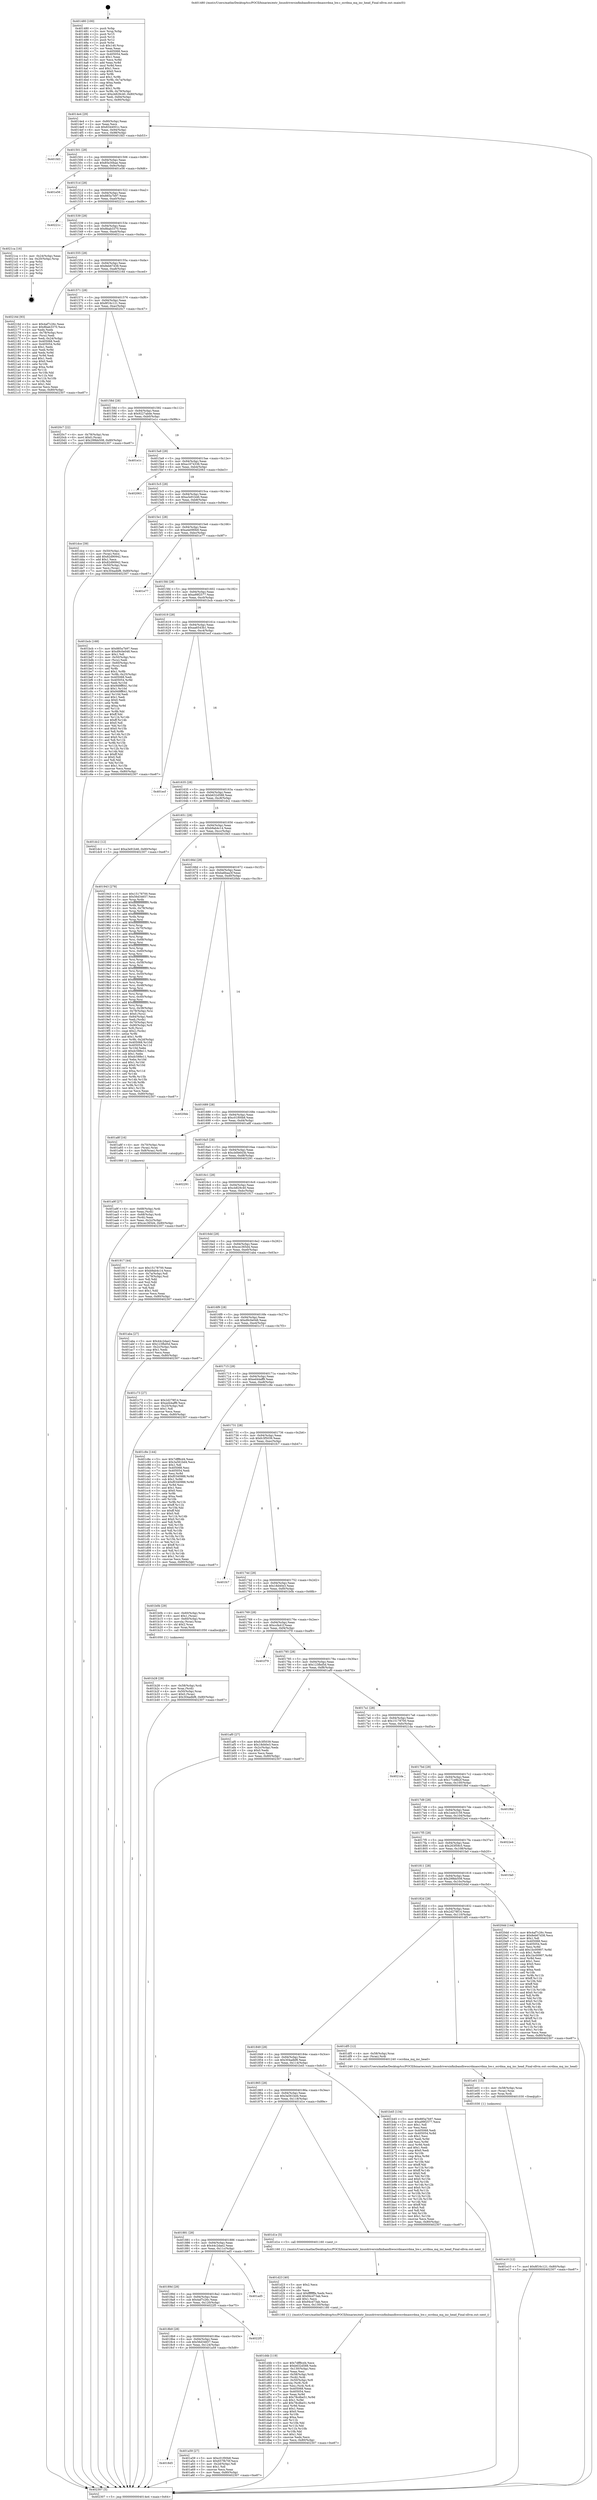 digraph "0x401480" {
  label = "0x401480 (/mnt/c/Users/mathe/Desktop/tcc/POCII/binaries/extr_linuxdriversinfinibandhwocrdmaocrdma_hw.c_ocrdma_mq_inc_head_Final-ollvm.out::main(0))"
  labelloc = "t"
  node[shape=record]

  Entry [label="",width=0.3,height=0.3,shape=circle,fillcolor=black,style=filled]
  "0x4014e4" [label="{
     0x4014e4 [29]\l
     | [instrs]\l
     &nbsp;&nbsp;0x4014e4 \<+3\>: mov -0x80(%rbp),%eax\l
     &nbsp;&nbsp;0x4014e7 \<+2\>: mov %eax,%ecx\l
     &nbsp;&nbsp;0x4014e9 \<+6\>: sub $0x8344001c,%ecx\l
     &nbsp;&nbsp;0x4014ef \<+6\>: mov %eax,-0x94(%rbp)\l
     &nbsp;&nbsp;0x4014f5 \<+6\>: mov %ecx,-0x98(%rbp)\l
     &nbsp;&nbsp;0x4014fb \<+6\>: je 0000000000401fd3 \<main+0xb53\>\l
  }"]
  "0x401fd3" [label="{
     0x401fd3\l
  }", style=dashed]
  "0x401501" [label="{
     0x401501 [28]\l
     | [instrs]\l
     &nbsp;&nbsp;0x401501 \<+5\>: jmp 0000000000401506 \<main+0x86\>\l
     &nbsp;&nbsp;0x401506 \<+6\>: mov -0x94(%rbp),%eax\l
     &nbsp;&nbsp;0x40150c \<+5\>: sub $0x85e30bae,%eax\l
     &nbsp;&nbsp;0x401511 \<+6\>: mov %eax,-0x9c(%rbp)\l
     &nbsp;&nbsp;0x401517 \<+6\>: je 0000000000401e56 \<main+0x9d6\>\l
  }"]
  Exit [label="",width=0.3,height=0.3,shape=circle,fillcolor=black,style=filled,peripheries=2]
  "0x401e56" [label="{
     0x401e56\l
  }", style=dashed]
  "0x40151d" [label="{
     0x40151d [28]\l
     | [instrs]\l
     &nbsp;&nbsp;0x40151d \<+5\>: jmp 0000000000401522 \<main+0xa2\>\l
     &nbsp;&nbsp;0x401522 \<+6\>: mov -0x94(%rbp),%eax\l
     &nbsp;&nbsp;0x401528 \<+5\>: sub $0x885a7b97,%eax\l
     &nbsp;&nbsp;0x40152d \<+6\>: mov %eax,-0xa0(%rbp)\l
     &nbsp;&nbsp;0x401533 \<+6\>: je 000000000040221c \<main+0xd9c\>\l
  }"]
  "0x401e10" [label="{
     0x401e10 [12]\l
     | [instrs]\l
     &nbsp;&nbsp;0x401e10 \<+7\>: movl $0x8f16c121,-0x80(%rbp)\l
     &nbsp;&nbsp;0x401e17 \<+5\>: jmp 0000000000402307 \<main+0xe87\>\l
  }"]
  "0x40221c" [label="{
     0x40221c\l
  }", style=dashed]
  "0x401539" [label="{
     0x401539 [28]\l
     | [instrs]\l
     &nbsp;&nbsp;0x401539 \<+5\>: jmp 000000000040153e \<main+0xbe\>\l
     &nbsp;&nbsp;0x40153e \<+6\>: mov -0x94(%rbp),%eax\l
     &nbsp;&nbsp;0x401544 \<+5\>: sub $0x8bab3370,%eax\l
     &nbsp;&nbsp;0x401549 \<+6\>: mov %eax,-0xa4(%rbp)\l
     &nbsp;&nbsp;0x40154f \<+6\>: je 00000000004021ca \<main+0xd4a\>\l
  }"]
  "0x401e01" [label="{
     0x401e01 [15]\l
     | [instrs]\l
     &nbsp;&nbsp;0x401e01 \<+4\>: mov -0x58(%rbp),%rax\l
     &nbsp;&nbsp;0x401e05 \<+3\>: mov (%rax),%rax\l
     &nbsp;&nbsp;0x401e08 \<+3\>: mov %rax,%rdi\l
     &nbsp;&nbsp;0x401e0b \<+5\>: call 0000000000401030 \<free@plt\>\l
     | [calls]\l
     &nbsp;&nbsp;0x401030 \{1\} (unknown)\l
  }"]
  "0x4021ca" [label="{
     0x4021ca [16]\l
     | [instrs]\l
     &nbsp;&nbsp;0x4021ca \<+3\>: mov -0x24(%rbp),%eax\l
     &nbsp;&nbsp;0x4021cd \<+4\>: lea -0x20(%rbp),%rsp\l
     &nbsp;&nbsp;0x4021d1 \<+1\>: pop %rbx\l
     &nbsp;&nbsp;0x4021d2 \<+2\>: pop %r12\l
     &nbsp;&nbsp;0x4021d4 \<+2\>: pop %r14\l
     &nbsp;&nbsp;0x4021d6 \<+2\>: pop %r15\l
     &nbsp;&nbsp;0x4021d8 \<+1\>: pop %rbp\l
     &nbsp;&nbsp;0x4021d9 \<+1\>: ret\l
  }"]
  "0x401555" [label="{
     0x401555 [28]\l
     | [instrs]\l
     &nbsp;&nbsp;0x401555 \<+5\>: jmp 000000000040155a \<main+0xda\>\l
     &nbsp;&nbsp;0x40155a \<+6\>: mov -0x94(%rbp),%eax\l
     &nbsp;&nbsp;0x401560 \<+5\>: sub $0x8eb67d38,%eax\l
     &nbsp;&nbsp;0x401565 \<+6\>: mov %eax,-0xa8(%rbp)\l
     &nbsp;&nbsp;0x40156b \<+6\>: je 000000000040216d \<main+0xced\>\l
  }"]
  "0x401d4b" [label="{
     0x401d4b [119]\l
     | [instrs]\l
     &nbsp;&nbsp;0x401d4b \<+5\>: mov $0x7dff8cd4,%ecx\l
     &nbsp;&nbsp;0x401d50 \<+5\>: mov $0xb632d588,%edx\l
     &nbsp;&nbsp;0x401d55 \<+6\>: mov -0x130(%rbp),%esi\l
     &nbsp;&nbsp;0x401d5b \<+3\>: imul %eax,%esi\l
     &nbsp;&nbsp;0x401d5e \<+4\>: mov -0x58(%rbp),%rdi\l
     &nbsp;&nbsp;0x401d62 \<+3\>: mov (%rdi),%rdi\l
     &nbsp;&nbsp;0x401d65 \<+4\>: mov -0x50(%rbp),%r8\l
     &nbsp;&nbsp;0x401d69 \<+3\>: movslq (%r8),%r8\l
     &nbsp;&nbsp;0x401d6c \<+4\>: mov %esi,(%rdi,%r8,4)\l
     &nbsp;&nbsp;0x401d70 \<+7\>: mov 0x405068,%eax\l
     &nbsp;&nbsp;0x401d77 \<+7\>: mov 0x405054,%esi\l
     &nbsp;&nbsp;0x401d7e \<+3\>: mov %eax,%r9d\l
     &nbsp;&nbsp;0x401d81 \<+7\>: sub $0x78cdbe51,%r9d\l
     &nbsp;&nbsp;0x401d88 \<+4\>: sub $0x1,%r9d\l
     &nbsp;&nbsp;0x401d8c \<+7\>: add $0x78cdbe51,%r9d\l
     &nbsp;&nbsp;0x401d93 \<+4\>: imul %r9d,%eax\l
     &nbsp;&nbsp;0x401d97 \<+3\>: and $0x1,%eax\l
     &nbsp;&nbsp;0x401d9a \<+3\>: cmp $0x0,%eax\l
     &nbsp;&nbsp;0x401d9d \<+4\>: sete %r10b\l
     &nbsp;&nbsp;0x401da1 \<+3\>: cmp $0xa,%esi\l
     &nbsp;&nbsp;0x401da4 \<+4\>: setl %r11b\l
     &nbsp;&nbsp;0x401da8 \<+3\>: mov %r10b,%bl\l
     &nbsp;&nbsp;0x401dab \<+3\>: and %r11b,%bl\l
     &nbsp;&nbsp;0x401dae \<+3\>: xor %r11b,%r10b\l
     &nbsp;&nbsp;0x401db1 \<+3\>: or %r10b,%bl\l
     &nbsp;&nbsp;0x401db4 \<+3\>: test $0x1,%bl\l
     &nbsp;&nbsp;0x401db7 \<+3\>: cmovne %edx,%ecx\l
     &nbsp;&nbsp;0x401dba \<+3\>: mov %ecx,-0x80(%rbp)\l
     &nbsp;&nbsp;0x401dbd \<+5\>: jmp 0000000000402307 \<main+0xe87\>\l
  }"]
  "0x40216d" [label="{
     0x40216d [93]\l
     | [instrs]\l
     &nbsp;&nbsp;0x40216d \<+5\>: mov $0x4af7c26c,%eax\l
     &nbsp;&nbsp;0x402172 \<+5\>: mov $0x8bab3370,%ecx\l
     &nbsp;&nbsp;0x402177 \<+2\>: xor %edx,%edx\l
     &nbsp;&nbsp;0x402179 \<+4\>: mov -0x78(%rbp),%rsi\l
     &nbsp;&nbsp;0x40217d \<+2\>: mov (%rsi),%edi\l
     &nbsp;&nbsp;0x40217f \<+3\>: mov %edi,-0x24(%rbp)\l
     &nbsp;&nbsp;0x402182 \<+7\>: mov 0x405068,%edi\l
     &nbsp;&nbsp;0x402189 \<+8\>: mov 0x405054,%r8d\l
     &nbsp;&nbsp;0x402191 \<+3\>: sub $0x1,%edx\l
     &nbsp;&nbsp;0x402194 \<+3\>: mov %edi,%r9d\l
     &nbsp;&nbsp;0x402197 \<+3\>: add %edx,%r9d\l
     &nbsp;&nbsp;0x40219a \<+4\>: imul %r9d,%edi\l
     &nbsp;&nbsp;0x40219e \<+3\>: and $0x1,%edi\l
     &nbsp;&nbsp;0x4021a1 \<+3\>: cmp $0x0,%edi\l
     &nbsp;&nbsp;0x4021a4 \<+4\>: sete %r10b\l
     &nbsp;&nbsp;0x4021a8 \<+4\>: cmp $0xa,%r8d\l
     &nbsp;&nbsp;0x4021ac \<+4\>: setl %r11b\l
     &nbsp;&nbsp;0x4021b0 \<+3\>: mov %r10b,%bl\l
     &nbsp;&nbsp;0x4021b3 \<+3\>: and %r11b,%bl\l
     &nbsp;&nbsp;0x4021b6 \<+3\>: xor %r11b,%r10b\l
     &nbsp;&nbsp;0x4021b9 \<+3\>: or %r10b,%bl\l
     &nbsp;&nbsp;0x4021bc \<+3\>: test $0x1,%bl\l
     &nbsp;&nbsp;0x4021bf \<+3\>: cmovne %ecx,%eax\l
     &nbsp;&nbsp;0x4021c2 \<+3\>: mov %eax,-0x80(%rbp)\l
     &nbsp;&nbsp;0x4021c5 \<+5\>: jmp 0000000000402307 \<main+0xe87\>\l
  }"]
  "0x401571" [label="{
     0x401571 [28]\l
     | [instrs]\l
     &nbsp;&nbsp;0x401571 \<+5\>: jmp 0000000000401576 \<main+0xf6\>\l
     &nbsp;&nbsp;0x401576 \<+6\>: mov -0x94(%rbp),%eax\l
     &nbsp;&nbsp;0x40157c \<+5\>: sub $0x8f16c121,%eax\l
     &nbsp;&nbsp;0x401581 \<+6\>: mov %eax,-0xac(%rbp)\l
     &nbsp;&nbsp;0x401587 \<+6\>: je 00000000004020c7 \<main+0xc47\>\l
  }"]
  "0x401d23" [label="{
     0x401d23 [40]\l
     | [instrs]\l
     &nbsp;&nbsp;0x401d23 \<+5\>: mov $0x2,%ecx\l
     &nbsp;&nbsp;0x401d28 \<+1\>: cltd\l
     &nbsp;&nbsp;0x401d29 \<+2\>: idiv %ecx\l
     &nbsp;&nbsp;0x401d2b \<+6\>: imul $0xfffffffe,%edx,%ecx\l
     &nbsp;&nbsp;0x401d31 \<+6\>: add $0x94cd73ab,%ecx\l
     &nbsp;&nbsp;0x401d37 \<+3\>: add $0x1,%ecx\l
     &nbsp;&nbsp;0x401d3a \<+6\>: sub $0x94cd73ab,%ecx\l
     &nbsp;&nbsp;0x401d40 \<+6\>: mov %ecx,-0x130(%rbp)\l
     &nbsp;&nbsp;0x401d46 \<+5\>: call 0000000000401160 \<next_i\>\l
     | [calls]\l
     &nbsp;&nbsp;0x401160 \{1\} (/mnt/c/Users/mathe/Desktop/tcc/POCII/binaries/extr_linuxdriversinfinibandhwocrdmaocrdma_hw.c_ocrdma_mq_inc_head_Final-ollvm.out::next_i)\l
  }"]
  "0x4020c7" [label="{
     0x4020c7 [22]\l
     | [instrs]\l
     &nbsp;&nbsp;0x4020c7 \<+4\>: mov -0x78(%rbp),%rax\l
     &nbsp;&nbsp;0x4020cb \<+6\>: movl $0x0,(%rax)\l
     &nbsp;&nbsp;0x4020d1 \<+7\>: movl $0x299bb508,-0x80(%rbp)\l
     &nbsp;&nbsp;0x4020d8 \<+5\>: jmp 0000000000402307 \<main+0xe87\>\l
  }"]
  "0x40158d" [label="{
     0x40158d [28]\l
     | [instrs]\l
     &nbsp;&nbsp;0x40158d \<+5\>: jmp 0000000000401592 \<main+0x112\>\l
     &nbsp;&nbsp;0x401592 \<+6\>: mov -0x94(%rbp),%eax\l
     &nbsp;&nbsp;0x401598 \<+5\>: sub $0x9227abde,%eax\l
     &nbsp;&nbsp;0x40159d \<+6\>: mov %eax,-0xb0(%rbp)\l
     &nbsp;&nbsp;0x4015a3 \<+6\>: je 0000000000401e1c \<main+0x99c\>\l
  }"]
  "0x401b28" [label="{
     0x401b28 [29]\l
     | [instrs]\l
     &nbsp;&nbsp;0x401b28 \<+4\>: mov -0x58(%rbp),%rdi\l
     &nbsp;&nbsp;0x401b2c \<+3\>: mov %rax,(%rdi)\l
     &nbsp;&nbsp;0x401b2f \<+4\>: mov -0x50(%rbp),%rax\l
     &nbsp;&nbsp;0x401b33 \<+6\>: movl $0x0,(%rax)\l
     &nbsp;&nbsp;0x401b39 \<+7\>: movl $0x304adbf8,-0x80(%rbp)\l
     &nbsp;&nbsp;0x401b40 \<+5\>: jmp 0000000000402307 \<main+0xe87\>\l
  }"]
  "0x401e1c" [label="{
     0x401e1c\l
  }", style=dashed]
  "0x4015a9" [label="{
     0x4015a9 [28]\l
     | [instrs]\l
     &nbsp;&nbsp;0x4015a9 \<+5\>: jmp 00000000004015ae \<main+0x12e\>\l
     &nbsp;&nbsp;0x4015ae \<+6\>: mov -0x94(%rbp),%eax\l
     &nbsp;&nbsp;0x4015b4 \<+5\>: sub $0xa1674336,%eax\l
     &nbsp;&nbsp;0x4015b9 \<+6\>: mov %eax,-0xb4(%rbp)\l
     &nbsp;&nbsp;0x4015bf \<+6\>: je 0000000000402063 \<main+0xbe3\>\l
  }"]
  "0x401a9f" [label="{
     0x401a9f [27]\l
     | [instrs]\l
     &nbsp;&nbsp;0x401a9f \<+4\>: mov -0x68(%rbp),%rdi\l
     &nbsp;&nbsp;0x401aa3 \<+2\>: mov %eax,(%rdi)\l
     &nbsp;&nbsp;0x401aa5 \<+4\>: mov -0x68(%rbp),%rdi\l
     &nbsp;&nbsp;0x401aa9 \<+2\>: mov (%rdi),%eax\l
     &nbsp;&nbsp;0x401aab \<+3\>: mov %eax,-0x2c(%rbp)\l
     &nbsp;&nbsp;0x401aae \<+7\>: movl $0xcec365d4,-0x80(%rbp)\l
     &nbsp;&nbsp;0x401ab5 \<+5\>: jmp 0000000000402307 \<main+0xe87\>\l
  }"]
  "0x402063" [label="{
     0x402063\l
  }", style=dashed]
  "0x4015c5" [label="{
     0x4015c5 [28]\l
     | [instrs]\l
     &nbsp;&nbsp;0x4015c5 \<+5\>: jmp 00000000004015ca \<main+0x14a\>\l
     &nbsp;&nbsp;0x4015ca \<+6\>: mov -0x94(%rbp),%eax\l
     &nbsp;&nbsp;0x4015d0 \<+5\>: sub $0xa3e91b46,%eax\l
     &nbsp;&nbsp;0x4015d5 \<+6\>: mov %eax,-0xb8(%rbp)\l
     &nbsp;&nbsp;0x4015db \<+6\>: je 0000000000401dce \<main+0x94e\>\l
  }"]
  "0x4018d5" [label="{
     0x4018d5\l
  }", style=dashed]
  "0x401dce" [label="{
     0x401dce [39]\l
     | [instrs]\l
     &nbsp;&nbsp;0x401dce \<+4\>: mov -0x50(%rbp),%rax\l
     &nbsp;&nbsp;0x401dd2 \<+2\>: mov (%rax),%ecx\l
     &nbsp;&nbsp;0x401dd4 \<+6\>: add $0x82d90942,%ecx\l
     &nbsp;&nbsp;0x401dda \<+3\>: add $0x1,%ecx\l
     &nbsp;&nbsp;0x401ddd \<+6\>: sub $0x82d90942,%ecx\l
     &nbsp;&nbsp;0x401de3 \<+4\>: mov -0x50(%rbp),%rax\l
     &nbsp;&nbsp;0x401de7 \<+2\>: mov %ecx,(%rax)\l
     &nbsp;&nbsp;0x401de9 \<+7\>: movl $0x304adbf8,-0x80(%rbp)\l
     &nbsp;&nbsp;0x401df0 \<+5\>: jmp 0000000000402307 \<main+0xe87\>\l
  }"]
  "0x4015e1" [label="{
     0x4015e1 [28]\l
     | [instrs]\l
     &nbsp;&nbsp;0x4015e1 \<+5\>: jmp 00000000004015e6 \<main+0x166\>\l
     &nbsp;&nbsp;0x4015e6 \<+6\>: mov -0x94(%rbp),%eax\l
     &nbsp;&nbsp;0x4015ec \<+5\>: sub $0xa4e090b9,%eax\l
     &nbsp;&nbsp;0x4015f1 \<+6\>: mov %eax,-0xbc(%rbp)\l
     &nbsp;&nbsp;0x4015f7 \<+6\>: je 0000000000401e77 \<main+0x9f7\>\l
  }"]
  "0x401a59" [label="{
     0x401a59 [27]\l
     | [instrs]\l
     &nbsp;&nbsp;0x401a59 \<+5\>: mov $0xc01f00b8,%eax\l
     &nbsp;&nbsp;0x401a5e \<+5\>: mov $0x657fb70f,%ecx\l
     &nbsp;&nbsp;0x401a63 \<+3\>: mov -0x2d(%rbp),%dl\l
     &nbsp;&nbsp;0x401a66 \<+3\>: test $0x1,%dl\l
     &nbsp;&nbsp;0x401a69 \<+3\>: cmovne %ecx,%eax\l
     &nbsp;&nbsp;0x401a6c \<+3\>: mov %eax,-0x80(%rbp)\l
     &nbsp;&nbsp;0x401a6f \<+5\>: jmp 0000000000402307 \<main+0xe87\>\l
  }"]
  "0x401e77" [label="{
     0x401e77\l
  }", style=dashed]
  "0x4015fd" [label="{
     0x4015fd [28]\l
     | [instrs]\l
     &nbsp;&nbsp;0x4015fd \<+5\>: jmp 0000000000401602 \<main+0x182\>\l
     &nbsp;&nbsp;0x401602 \<+6\>: mov -0x94(%rbp),%eax\l
     &nbsp;&nbsp;0x401608 \<+5\>: sub $0xa99f2577,%eax\l
     &nbsp;&nbsp;0x40160d \<+6\>: mov %eax,-0xc0(%rbp)\l
     &nbsp;&nbsp;0x401613 \<+6\>: je 0000000000401bcb \<main+0x74b\>\l
  }"]
  "0x4018b9" [label="{
     0x4018b9 [28]\l
     | [instrs]\l
     &nbsp;&nbsp;0x4018b9 \<+5\>: jmp 00000000004018be \<main+0x43e\>\l
     &nbsp;&nbsp;0x4018be \<+6\>: mov -0x94(%rbp),%eax\l
     &nbsp;&nbsp;0x4018c4 \<+5\>: sub $0x56d34657,%eax\l
     &nbsp;&nbsp;0x4018c9 \<+6\>: mov %eax,-0x124(%rbp)\l
     &nbsp;&nbsp;0x4018cf \<+6\>: je 0000000000401a59 \<main+0x5d9\>\l
  }"]
  "0x401bcb" [label="{
     0x401bcb [168]\l
     | [instrs]\l
     &nbsp;&nbsp;0x401bcb \<+5\>: mov $0x885a7b97,%eax\l
     &nbsp;&nbsp;0x401bd0 \<+5\>: mov $0xd9c0e048,%ecx\l
     &nbsp;&nbsp;0x401bd5 \<+2\>: mov $0x1,%dl\l
     &nbsp;&nbsp;0x401bd7 \<+4\>: mov -0x50(%rbp),%rsi\l
     &nbsp;&nbsp;0x401bdb \<+2\>: mov (%rsi),%edi\l
     &nbsp;&nbsp;0x401bdd \<+4\>: mov -0x60(%rbp),%rsi\l
     &nbsp;&nbsp;0x401be1 \<+2\>: cmp (%rsi),%edi\l
     &nbsp;&nbsp;0x401be3 \<+4\>: setl %r8b\l
     &nbsp;&nbsp;0x401be7 \<+4\>: and $0x1,%r8b\l
     &nbsp;&nbsp;0x401beb \<+4\>: mov %r8b,-0x25(%rbp)\l
     &nbsp;&nbsp;0x401bef \<+7\>: mov 0x405068,%edi\l
     &nbsp;&nbsp;0x401bf6 \<+8\>: mov 0x405054,%r9d\l
     &nbsp;&nbsp;0x401bfe \<+3\>: mov %edi,%r10d\l
     &nbsp;&nbsp;0x401c01 \<+7\>: sub $0x949ff641,%r10d\l
     &nbsp;&nbsp;0x401c08 \<+4\>: sub $0x1,%r10d\l
     &nbsp;&nbsp;0x401c0c \<+7\>: add $0x949ff641,%r10d\l
     &nbsp;&nbsp;0x401c13 \<+4\>: imul %r10d,%edi\l
     &nbsp;&nbsp;0x401c17 \<+3\>: and $0x1,%edi\l
     &nbsp;&nbsp;0x401c1a \<+3\>: cmp $0x0,%edi\l
     &nbsp;&nbsp;0x401c1d \<+4\>: sete %r8b\l
     &nbsp;&nbsp;0x401c21 \<+4\>: cmp $0xa,%r9d\l
     &nbsp;&nbsp;0x401c25 \<+4\>: setl %r11b\l
     &nbsp;&nbsp;0x401c29 \<+3\>: mov %r8b,%bl\l
     &nbsp;&nbsp;0x401c2c \<+3\>: xor $0xff,%bl\l
     &nbsp;&nbsp;0x401c2f \<+3\>: mov %r11b,%r14b\l
     &nbsp;&nbsp;0x401c32 \<+4\>: xor $0xff,%r14b\l
     &nbsp;&nbsp;0x401c36 \<+3\>: xor $0x0,%dl\l
     &nbsp;&nbsp;0x401c39 \<+3\>: mov %bl,%r15b\l
     &nbsp;&nbsp;0x401c3c \<+4\>: and $0x0,%r15b\l
     &nbsp;&nbsp;0x401c40 \<+3\>: and %dl,%r8b\l
     &nbsp;&nbsp;0x401c43 \<+3\>: mov %r14b,%r12b\l
     &nbsp;&nbsp;0x401c46 \<+4\>: and $0x0,%r12b\l
     &nbsp;&nbsp;0x401c4a \<+3\>: and %dl,%r11b\l
     &nbsp;&nbsp;0x401c4d \<+3\>: or %r8b,%r15b\l
     &nbsp;&nbsp;0x401c50 \<+3\>: or %r11b,%r12b\l
     &nbsp;&nbsp;0x401c53 \<+3\>: xor %r12b,%r15b\l
     &nbsp;&nbsp;0x401c56 \<+3\>: or %r14b,%bl\l
     &nbsp;&nbsp;0x401c59 \<+3\>: xor $0xff,%bl\l
     &nbsp;&nbsp;0x401c5c \<+3\>: or $0x0,%dl\l
     &nbsp;&nbsp;0x401c5f \<+2\>: and %dl,%bl\l
     &nbsp;&nbsp;0x401c61 \<+3\>: or %bl,%r15b\l
     &nbsp;&nbsp;0x401c64 \<+4\>: test $0x1,%r15b\l
     &nbsp;&nbsp;0x401c68 \<+3\>: cmovne %ecx,%eax\l
     &nbsp;&nbsp;0x401c6b \<+3\>: mov %eax,-0x80(%rbp)\l
     &nbsp;&nbsp;0x401c6e \<+5\>: jmp 0000000000402307 \<main+0xe87\>\l
  }"]
  "0x401619" [label="{
     0x401619 [28]\l
     | [instrs]\l
     &nbsp;&nbsp;0x401619 \<+5\>: jmp 000000000040161e \<main+0x19e\>\l
     &nbsp;&nbsp;0x40161e \<+6\>: mov -0x94(%rbp),%eax\l
     &nbsp;&nbsp;0x401624 \<+5\>: sub $0xaa6543b1,%eax\l
     &nbsp;&nbsp;0x401629 \<+6\>: mov %eax,-0xc4(%rbp)\l
     &nbsp;&nbsp;0x40162f \<+6\>: je 0000000000401ecf \<main+0xa4f\>\l
  }"]
  "0x4022f5" [label="{
     0x4022f5\l
  }", style=dashed]
  "0x401ecf" [label="{
     0x401ecf\l
  }", style=dashed]
  "0x401635" [label="{
     0x401635 [28]\l
     | [instrs]\l
     &nbsp;&nbsp;0x401635 \<+5\>: jmp 000000000040163a \<main+0x1ba\>\l
     &nbsp;&nbsp;0x40163a \<+6\>: mov -0x94(%rbp),%eax\l
     &nbsp;&nbsp;0x401640 \<+5\>: sub $0xb632d588,%eax\l
     &nbsp;&nbsp;0x401645 \<+6\>: mov %eax,-0xc8(%rbp)\l
     &nbsp;&nbsp;0x40164b \<+6\>: je 0000000000401dc2 \<main+0x942\>\l
  }"]
  "0x40189d" [label="{
     0x40189d [28]\l
     | [instrs]\l
     &nbsp;&nbsp;0x40189d \<+5\>: jmp 00000000004018a2 \<main+0x422\>\l
     &nbsp;&nbsp;0x4018a2 \<+6\>: mov -0x94(%rbp),%eax\l
     &nbsp;&nbsp;0x4018a8 \<+5\>: sub $0x4af7c26c,%eax\l
     &nbsp;&nbsp;0x4018ad \<+6\>: mov %eax,-0x120(%rbp)\l
     &nbsp;&nbsp;0x4018b3 \<+6\>: je 00000000004022f5 \<main+0xe75\>\l
  }"]
  "0x401dc2" [label="{
     0x401dc2 [12]\l
     | [instrs]\l
     &nbsp;&nbsp;0x401dc2 \<+7\>: movl $0xa3e91b46,-0x80(%rbp)\l
     &nbsp;&nbsp;0x401dc9 \<+5\>: jmp 0000000000402307 \<main+0xe87\>\l
  }"]
  "0x401651" [label="{
     0x401651 [28]\l
     | [instrs]\l
     &nbsp;&nbsp;0x401651 \<+5\>: jmp 0000000000401656 \<main+0x1d6\>\l
     &nbsp;&nbsp;0x401656 \<+6\>: mov -0x94(%rbp),%eax\l
     &nbsp;&nbsp;0x40165c \<+5\>: sub $0xb9ab4c14,%eax\l
     &nbsp;&nbsp;0x401661 \<+6\>: mov %eax,-0xcc(%rbp)\l
     &nbsp;&nbsp;0x401667 \<+6\>: je 0000000000401943 \<main+0x4c3\>\l
  }"]
  "0x401ad5" [label="{
     0x401ad5\l
  }", style=dashed]
  "0x401943" [label="{
     0x401943 [278]\l
     | [instrs]\l
     &nbsp;&nbsp;0x401943 \<+5\>: mov $0x15178700,%eax\l
     &nbsp;&nbsp;0x401948 \<+5\>: mov $0x56d34657,%ecx\l
     &nbsp;&nbsp;0x40194d \<+3\>: mov %rsp,%rdx\l
     &nbsp;&nbsp;0x401950 \<+4\>: add $0xfffffffffffffff0,%rdx\l
     &nbsp;&nbsp;0x401954 \<+3\>: mov %rdx,%rsp\l
     &nbsp;&nbsp;0x401957 \<+4\>: mov %rdx,-0x78(%rbp)\l
     &nbsp;&nbsp;0x40195b \<+3\>: mov %rsp,%rdx\l
     &nbsp;&nbsp;0x40195e \<+4\>: add $0xfffffffffffffff0,%rdx\l
     &nbsp;&nbsp;0x401962 \<+3\>: mov %rdx,%rsp\l
     &nbsp;&nbsp;0x401965 \<+3\>: mov %rsp,%rsi\l
     &nbsp;&nbsp;0x401968 \<+4\>: add $0xfffffffffffffff0,%rsi\l
     &nbsp;&nbsp;0x40196c \<+3\>: mov %rsi,%rsp\l
     &nbsp;&nbsp;0x40196f \<+4\>: mov %rsi,-0x70(%rbp)\l
     &nbsp;&nbsp;0x401973 \<+3\>: mov %rsp,%rsi\l
     &nbsp;&nbsp;0x401976 \<+4\>: add $0xfffffffffffffff0,%rsi\l
     &nbsp;&nbsp;0x40197a \<+3\>: mov %rsi,%rsp\l
     &nbsp;&nbsp;0x40197d \<+4\>: mov %rsi,-0x68(%rbp)\l
     &nbsp;&nbsp;0x401981 \<+3\>: mov %rsp,%rsi\l
     &nbsp;&nbsp;0x401984 \<+4\>: add $0xfffffffffffffff0,%rsi\l
     &nbsp;&nbsp;0x401988 \<+3\>: mov %rsi,%rsp\l
     &nbsp;&nbsp;0x40198b \<+4\>: mov %rsi,-0x60(%rbp)\l
     &nbsp;&nbsp;0x40198f \<+3\>: mov %rsp,%rsi\l
     &nbsp;&nbsp;0x401992 \<+4\>: add $0xfffffffffffffff0,%rsi\l
     &nbsp;&nbsp;0x401996 \<+3\>: mov %rsi,%rsp\l
     &nbsp;&nbsp;0x401999 \<+4\>: mov %rsi,-0x58(%rbp)\l
     &nbsp;&nbsp;0x40199d \<+3\>: mov %rsp,%rsi\l
     &nbsp;&nbsp;0x4019a0 \<+4\>: add $0xfffffffffffffff0,%rsi\l
     &nbsp;&nbsp;0x4019a4 \<+3\>: mov %rsi,%rsp\l
     &nbsp;&nbsp;0x4019a7 \<+4\>: mov %rsi,-0x50(%rbp)\l
     &nbsp;&nbsp;0x4019ab \<+3\>: mov %rsp,%rsi\l
     &nbsp;&nbsp;0x4019ae \<+4\>: add $0xfffffffffffffff0,%rsi\l
     &nbsp;&nbsp;0x4019b2 \<+3\>: mov %rsi,%rsp\l
     &nbsp;&nbsp;0x4019b5 \<+4\>: mov %rsi,-0x48(%rbp)\l
     &nbsp;&nbsp;0x4019b9 \<+3\>: mov %rsp,%rsi\l
     &nbsp;&nbsp;0x4019bc \<+4\>: add $0xfffffffffffffff0,%rsi\l
     &nbsp;&nbsp;0x4019c0 \<+3\>: mov %rsi,%rsp\l
     &nbsp;&nbsp;0x4019c3 \<+4\>: mov %rsi,-0x40(%rbp)\l
     &nbsp;&nbsp;0x4019c7 \<+3\>: mov %rsp,%rsi\l
     &nbsp;&nbsp;0x4019ca \<+4\>: add $0xfffffffffffffff0,%rsi\l
     &nbsp;&nbsp;0x4019ce \<+3\>: mov %rsi,%rsp\l
     &nbsp;&nbsp;0x4019d1 \<+4\>: mov %rsi,-0x38(%rbp)\l
     &nbsp;&nbsp;0x4019d5 \<+4\>: mov -0x78(%rbp),%rsi\l
     &nbsp;&nbsp;0x4019d9 \<+6\>: movl $0x0,(%rsi)\l
     &nbsp;&nbsp;0x4019df \<+6\>: mov -0x84(%rbp),%edi\l
     &nbsp;&nbsp;0x4019e5 \<+2\>: mov %edi,(%rdx)\l
     &nbsp;&nbsp;0x4019e7 \<+4\>: mov -0x70(%rbp),%rsi\l
     &nbsp;&nbsp;0x4019eb \<+7\>: mov -0x90(%rbp),%r8\l
     &nbsp;&nbsp;0x4019f2 \<+3\>: mov %r8,(%rsi)\l
     &nbsp;&nbsp;0x4019f5 \<+3\>: cmpl $0x2,(%rdx)\l
     &nbsp;&nbsp;0x4019f8 \<+4\>: setne %r9b\l
     &nbsp;&nbsp;0x4019fc \<+4\>: and $0x1,%r9b\l
     &nbsp;&nbsp;0x401a00 \<+4\>: mov %r9b,-0x2d(%rbp)\l
     &nbsp;&nbsp;0x401a04 \<+8\>: mov 0x405068,%r10d\l
     &nbsp;&nbsp;0x401a0c \<+8\>: mov 0x405054,%r11d\l
     &nbsp;&nbsp;0x401a14 \<+3\>: mov %r10d,%ebx\l
     &nbsp;&nbsp;0x401a17 \<+6\>: add $0xdc588e11,%ebx\l
     &nbsp;&nbsp;0x401a1d \<+3\>: sub $0x1,%ebx\l
     &nbsp;&nbsp;0x401a20 \<+6\>: sub $0xdc588e11,%ebx\l
     &nbsp;&nbsp;0x401a26 \<+4\>: imul %ebx,%r10d\l
     &nbsp;&nbsp;0x401a2a \<+4\>: and $0x1,%r10d\l
     &nbsp;&nbsp;0x401a2e \<+4\>: cmp $0x0,%r10d\l
     &nbsp;&nbsp;0x401a32 \<+4\>: sete %r9b\l
     &nbsp;&nbsp;0x401a36 \<+4\>: cmp $0xa,%r11d\l
     &nbsp;&nbsp;0x401a3a \<+4\>: setl %r14b\l
     &nbsp;&nbsp;0x401a3e \<+3\>: mov %r9b,%r15b\l
     &nbsp;&nbsp;0x401a41 \<+3\>: and %r14b,%r15b\l
     &nbsp;&nbsp;0x401a44 \<+3\>: xor %r14b,%r9b\l
     &nbsp;&nbsp;0x401a47 \<+3\>: or %r9b,%r15b\l
     &nbsp;&nbsp;0x401a4a \<+4\>: test $0x1,%r15b\l
     &nbsp;&nbsp;0x401a4e \<+3\>: cmovne %ecx,%eax\l
     &nbsp;&nbsp;0x401a51 \<+3\>: mov %eax,-0x80(%rbp)\l
     &nbsp;&nbsp;0x401a54 \<+5\>: jmp 0000000000402307 \<main+0xe87\>\l
  }"]
  "0x40166d" [label="{
     0x40166d [28]\l
     | [instrs]\l
     &nbsp;&nbsp;0x40166d \<+5\>: jmp 0000000000401672 \<main+0x1f2\>\l
     &nbsp;&nbsp;0x401672 \<+6\>: mov -0x94(%rbp),%eax\l
     &nbsp;&nbsp;0x401678 \<+5\>: sub $0xba6baa3f,%eax\l
     &nbsp;&nbsp;0x40167d \<+6\>: mov %eax,-0xd0(%rbp)\l
     &nbsp;&nbsp;0x401683 \<+6\>: je 00000000004020bb \<main+0xc3b\>\l
  }"]
  "0x401881" [label="{
     0x401881 [28]\l
     | [instrs]\l
     &nbsp;&nbsp;0x401881 \<+5\>: jmp 0000000000401886 \<main+0x406\>\l
     &nbsp;&nbsp;0x401886 \<+6\>: mov -0x94(%rbp),%eax\l
     &nbsp;&nbsp;0x40188c \<+5\>: sub $0x44c2dae2,%eax\l
     &nbsp;&nbsp;0x401891 \<+6\>: mov %eax,-0x11c(%rbp)\l
     &nbsp;&nbsp;0x401897 \<+6\>: je 0000000000401ad5 \<main+0x655\>\l
  }"]
  "0x4020bb" [label="{
     0x4020bb\l
  }", style=dashed]
  "0x401689" [label="{
     0x401689 [28]\l
     | [instrs]\l
     &nbsp;&nbsp;0x401689 \<+5\>: jmp 000000000040168e \<main+0x20e\>\l
     &nbsp;&nbsp;0x40168e \<+6\>: mov -0x94(%rbp),%eax\l
     &nbsp;&nbsp;0x401694 \<+5\>: sub $0xc01f00b8,%eax\l
     &nbsp;&nbsp;0x401699 \<+6\>: mov %eax,-0xd4(%rbp)\l
     &nbsp;&nbsp;0x40169f \<+6\>: je 0000000000401a8f \<main+0x60f\>\l
  }"]
  "0x401d1e" [label="{
     0x401d1e [5]\l
     | [instrs]\l
     &nbsp;&nbsp;0x401d1e \<+5\>: call 0000000000401160 \<next_i\>\l
     | [calls]\l
     &nbsp;&nbsp;0x401160 \{1\} (/mnt/c/Users/mathe/Desktop/tcc/POCII/binaries/extr_linuxdriversinfinibandhwocrdmaocrdma_hw.c_ocrdma_mq_inc_head_Final-ollvm.out::next_i)\l
  }"]
  "0x401a8f" [label="{
     0x401a8f [16]\l
     | [instrs]\l
     &nbsp;&nbsp;0x401a8f \<+4\>: mov -0x70(%rbp),%rax\l
     &nbsp;&nbsp;0x401a93 \<+3\>: mov (%rax),%rax\l
     &nbsp;&nbsp;0x401a96 \<+4\>: mov 0x8(%rax),%rdi\l
     &nbsp;&nbsp;0x401a9a \<+5\>: call 0000000000401060 \<atoi@plt\>\l
     | [calls]\l
     &nbsp;&nbsp;0x401060 \{1\} (unknown)\l
  }"]
  "0x4016a5" [label="{
     0x4016a5 [28]\l
     | [instrs]\l
     &nbsp;&nbsp;0x4016a5 \<+5\>: jmp 00000000004016aa \<main+0x22a\>\l
     &nbsp;&nbsp;0x4016aa \<+6\>: mov -0x94(%rbp),%eax\l
     &nbsp;&nbsp;0x4016b0 \<+5\>: sub $0xcb0b643b,%eax\l
     &nbsp;&nbsp;0x4016b5 \<+6\>: mov %eax,-0xd8(%rbp)\l
     &nbsp;&nbsp;0x4016bb \<+6\>: je 0000000000402291 \<main+0xe11\>\l
  }"]
  "0x401865" [label="{
     0x401865 [28]\l
     | [instrs]\l
     &nbsp;&nbsp;0x401865 \<+5\>: jmp 000000000040186a \<main+0x3ea\>\l
     &nbsp;&nbsp;0x40186a \<+6\>: mov -0x94(%rbp),%eax\l
     &nbsp;&nbsp;0x401870 \<+5\>: sub $0x3a561bd4,%eax\l
     &nbsp;&nbsp;0x401875 \<+6\>: mov %eax,-0x118(%rbp)\l
     &nbsp;&nbsp;0x40187b \<+6\>: je 0000000000401d1e \<main+0x89e\>\l
  }"]
  "0x402291" [label="{
     0x402291\l
  }", style=dashed]
  "0x4016c1" [label="{
     0x4016c1 [28]\l
     | [instrs]\l
     &nbsp;&nbsp;0x4016c1 \<+5\>: jmp 00000000004016c6 \<main+0x246\>\l
     &nbsp;&nbsp;0x4016c6 \<+6\>: mov -0x94(%rbp),%eax\l
     &nbsp;&nbsp;0x4016cc \<+5\>: sub $0xcb829c40,%eax\l
     &nbsp;&nbsp;0x4016d1 \<+6\>: mov %eax,-0xdc(%rbp)\l
     &nbsp;&nbsp;0x4016d7 \<+6\>: je 0000000000401917 \<main+0x497\>\l
  }"]
  "0x401b45" [label="{
     0x401b45 [134]\l
     | [instrs]\l
     &nbsp;&nbsp;0x401b45 \<+5\>: mov $0x885a7b97,%eax\l
     &nbsp;&nbsp;0x401b4a \<+5\>: mov $0xa99f2577,%ecx\l
     &nbsp;&nbsp;0x401b4f \<+2\>: mov $0x1,%dl\l
     &nbsp;&nbsp;0x401b51 \<+2\>: xor %esi,%esi\l
     &nbsp;&nbsp;0x401b53 \<+7\>: mov 0x405068,%edi\l
     &nbsp;&nbsp;0x401b5a \<+8\>: mov 0x405054,%r8d\l
     &nbsp;&nbsp;0x401b62 \<+3\>: sub $0x1,%esi\l
     &nbsp;&nbsp;0x401b65 \<+3\>: mov %edi,%r9d\l
     &nbsp;&nbsp;0x401b68 \<+3\>: add %esi,%r9d\l
     &nbsp;&nbsp;0x401b6b \<+4\>: imul %r9d,%edi\l
     &nbsp;&nbsp;0x401b6f \<+3\>: and $0x1,%edi\l
     &nbsp;&nbsp;0x401b72 \<+3\>: cmp $0x0,%edi\l
     &nbsp;&nbsp;0x401b75 \<+4\>: sete %r10b\l
     &nbsp;&nbsp;0x401b79 \<+4\>: cmp $0xa,%r8d\l
     &nbsp;&nbsp;0x401b7d \<+4\>: setl %r11b\l
     &nbsp;&nbsp;0x401b81 \<+3\>: mov %r10b,%bl\l
     &nbsp;&nbsp;0x401b84 \<+3\>: xor $0xff,%bl\l
     &nbsp;&nbsp;0x401b87 \<+3\>: mov %r11b,%r14b\l
     &nbsp;&nbsp;0x401b8a \<+4\>: xor $0xff,%r14b\l
     &nbsp;&nbsp;0x401b8e \<+3\>: xor $0x0,%dl\l
     &nbsp;&nbsp;0x401b91 \<+3\>: mov %bl,%r15b\l
     &nbsp;&nbsp;0x401b94 \<+4\>: and $0x0,%r15b\l
     &nbsp;&nbsp;0x401b98 \<+3\>: and %dl,%r10b\l
     &nbsp;&nbsp;0x401b9b \<+3\>: mov %r14b,%r12b\l
     &nbsp;&nbsp;0x401b9e \<+4\>: and $0x0,%r12b\l
     &nbsp;&nbsp;0x401ba2 \<+3\>: and %dl,%r11b\l
     &nbsp;&nbsp;0x401ba5 \<+3\>: or %r10b,%r15b\l
     &nbsp;&nbsp;0x401ba8 \<+3\>: or %r11b,%r12b\l
     &nbsp;&nbsp;0x401bab \<+3\>: xor %r12b,%r15b\l
     &nbsp;&nbsp;0x401bae \<+3\>: or %r14b,%bl\l
     &nbsp;&nbsp;0x401bb1 \<+3\>: xor $0xff,%bl\l
     &nbsp;&nbsp;0x401bb4 \<+3\>: or $0x0,%dl\l
     &nbsp;&nbsp;0x401bb7 \<+2\>: and %dl,%bl\l
     &nbsp;&nbsp;0x401bb9 \<+3\>: or %bl,%r15b\l
     &nbsp;&nbsp;0x401bbc \<+4\>: test $0x1,%r15b\l
     &nbsp;&nbsp;0x401bc0 \<+3\>: cmovne %ecx,%eax\l
     &nbsp;&nbsp;0x401bc3 \<+3\>: mov %eax,-0x80(%rbp)\l
     &nbsp;&nbsp;0x401bc6 \<+5\>: jmp 0000000000402307 \<main+0xe87\>\l
  }"]
  "0x401917" [label="{
     0x401917 [44]\l
     | [instrs]\l
     &nbsp;&nbsp;0x401917 \<+5\>: mov $0x15178700,%eax\l
     &nbsp;&nbsp;0x40191c \<+5\>: mov $0xb9ab4c14,%ecx\l
     &nbsp;&nbsp;0x401921 \<+3\>: mov -0x7a(%rbp),%dl\l
     &nbsp;&nbsp;0x401924 \<+4\>: mov -0x79(%rbp),%sil\l
     &nbsp;&nbsp;0x401928 \<+3\>: mov %dl,%dil\l
     &nbsp;&nbsp;0x40192b \<+3\>: and %sil,%dil\l
     &nbsp;&nbsp;0x40192e \<+3\>: xor %sil,%dl\l
     &nbsp;&nbsp;0x401931 \<+3\>: or %dl,%dil\l
     &nbsp;&nbsp;0x401934 \<+4\>: test $0x1,%dil\l
     &nbsp;&nbsp;0x401938 \<+3\>: cmovne %ecx,%eax\l
     &nbsp;&nbsp;0x40193b \<+3\>: mov %eax,-0x80(%rbp)\l
     &nbsp;&nbsp;0x40193e \<+5\>: jmp 0000000000402307 \<main+0xe87\>\l
  }"]
  "0x4016dd" [label="{
     0x4016dd [28]\l
     | [instrs]\l
     &nbsp;&nbsp;0x4016dd \<+5\>: jmp 00000000004016e2 \<main+0x262\>\l
     &nbsp;&nbsp;0x4016e2 \<+6\>: mov -0x94(%rbp),%eax\l
     &nbsp;&nbsp;0x4016e8 \<+5\>: sub $0xcec365d4,%eax\l
     &nbsp;&nbsp;0x4016ed \<+6\>: mov %eax,-0xe0(%rbp)\l
     &nbsp;&nbsp;0x4016f3 \<+6\>: je 0000000000401aba \<main+0x63a\>\l
  }"]
  "0x402307" [label="{
     0x402307 [5]\l
     | [instrs]\l
     &nbsp;&nbsp;0x402307 \<+5\>: jmp 00000000004014e4 \<main+0x64\>\l
  }"]
  "0x401480" [label="{
     0x401480 [100]\l
     | [instrs]\l
     &nbsp;&nbsp;0x401480 \<+1\>: push %rbp\l
     &nbsp;&nbsp;0x401481 \<+3\>: mov %rsp,%rbp\l
     &nbsp;&nbsp;0x401484 \<+2\>: push %r15\l
     &nbsp;&nbsp;0x401486 \<+2\>: push %r14\l
     &nbsp;&nbsp;0x401488 \<+2\>: push %r12\l
     &nbsp;&nbsp;0x40148a \<+1\>: push %rbx\l
     &nbsp;&nbsp;0x40148b \<+7\>: sub $0x140,%rsp\l
     &nbsp;&nbsp;0x401492 \<+2\>: xor %eax,%eax\l
     &nbsp;&nbsp;0x401494 \<+7\>: mov 0x405068,%ecx\l
     &nbsp;&nbsp;0x40149b \<+7\>: mov 0x405054,%edx\l
     &nbsp;&nbsp;0x4014a2 \<+3\>: sub $0x1,%eax\l
     &nbsp;&nbsp;0x4014a5 \<+3\>: mov %ecx,%r8d\l
     &nbsp;&nbsp;0x4014a8 \<+3\>: add %eax,%r8d\l
     &nbsp;&nbsp;0x4014ab \<+4\>: imul %r8d,%ecx\l
     &nbsp;&nbsp;0x4014af \<+3\>: and $0x1,%ecx\l
     &nbsp;&nbsp;0x4014b2 \<+3\>: cmp $0x0,%ecx\l
     &nbsp;&nbsp;0x4014b5 \<+4\>: sete %r9b\l
     &nbsp;&nbsp;0x4014b9 \<+4\>: and $0x1,%r9b\l
     &nbsp;&nbsp;0x4014bd \<+4\>: mov %r9b,-0x7a(%rbp)\l
     &nbsp;&nbsp;0x4014c1 \<+3\>: cmp $0xa,%edx\l
     &nbsp;&nbsp;0x4014c4 \<+4\>: setl %r9b\l
     &nbsp;&nbsp;0x4014c8 \<+4\>: and $0x1,%r9b\l
     &nbsp;&nbsp;0x4014cc \<+4\>: mov %r9b,-0x79(%rbp)\l
     &nbsp;&nbsp;0x4014d0 \<+7\>: movl $0xcb829c40,-0x80(%rbp)\l
     &nbsp;&nbsp;0x4014d7 \<+6\>: mov %edi,-0x84(%rbp)\l
     &nbsp;&nbsp;0x4014dd \<+7\>: mov %rsi,-0x90(%rbp)\l
  }"]
  "0x401849" [label="{
     0x401849 [28]\l
     | [instrs]\l
     &nbsp;&nbsp;0x401849 \<+5\>: jmp 000000000040184e \<main+0x3ce\>\l
     &nbsp;&nbsp;0x40184e \<+6\>: mov -0x94(%rbp),%eax\l
     &nbsp;&nbsp;0x401854 \<+5\>: sub $0x304adbf8,%eax\l
     &nbsp;&nbsp;0x401859 \<+6\>: mov %eax,-0x114(%rbp)\l
     &nbsp;&nbsp;0x40185f \<+6\>: je 0000000000401b45 \<main+0x6c5\>\l
  }"]
  "0x401df5" [label="{
     0x401df5 [12]\l
     | [instrs]\l
     &nbsp;&nbsp;0x401df5 \<+4\>: mov -0x58(%rbp),%rax\l
     &nbsp;&nbsp;0x401df9 \<+3\>: mov (%rax),%rdi\l
     &nbsp;&nbsp;0x401dfc \<+5\>: call 0000000000401240 \<ocrdma_mq_inc_head\>\l
     | [calls]\l
     &nbsp;&nbsp;0x401240 \{1\} (/mnt/c/Users/mathe/Desktop/tcc/POCII/binaries/extr_linuxdriversinfinibandhwocrdmaocrdma_hw.c_ocrdma_mq_inc_head_Final-ollvm.out::ocrdma_mq_inc_head)\l
  }"]
  "0x401aba" [label="{
     0x401aba [27]\l
     | [instrs]\l
     &nbsp;&nbsp;0x401aba \<+5\>: mov $0x44c2dae2,%eax\l
     &nbsp;&nbsp;0x401abf \<+5\>: mov $0x123fbd5d,%ecx\l
     &nbsp;&nbsp;0x401ac4 \<+3\>: mov -0x2c(%rbp),%edx\l
     &nbsp;&nbsp;0x401ac7 \<+3\>: cmp $0x1,%edx\l
     &nbsp;&nbsp;0x401aca \<+3\>: cmovl %ecx,%eax\l
     &nbsp;&nbsp;0x401acd \<+3\>: mov %eax,-0x80(%rbp)\l
     &nbsp;&nbsp;0x401ad0 \<+5\>: jmp 0000000000402307 \<main+0xe87\>\l
  }"]
  "0x4016f9" [label="{
     0x4016f9 [28]\l
     | [instrs]\l
     &nbsp;&nbsp;0x4016f9 \<+5\>: jmp 00000000004016fe \<main+0x27e\>\l
     &nbsp;&nbsp;0x4016fe \<+6\>: mov -0x94(%rbp),%eax\l
     &nbsp;&nbsp;0x401704 \<+5\>: sub $0xd9c0e048,%eax\l
     &nbsp;&nbsp;0x401709 \<+6\>: mov %eax,-0xe4(%rbp)\l
     &nbsp;&nbsp;0x40170f \<+6\>: je 0000000000401c73 \<main+0x7f3\>\l
  }"]
  "0x40182d" [label="{
     0x40182d [28]\l
     | [instrs]\l
     &nbsp;&nbsp;0x40182d \<+5\>: jmp 0000000000401832 \<main+0x3b2\>\l
     &nbsp;&nbsp;0x401832 \<+6\>: mov -0x94(%rbp),%eax\l
     &nbsp;&nbsp;0x401838 \<+5\>: sub $0x2d278f14,%eax\l
     &nbsp;&nbsp;0x40183d \<+6\>: mov %eax,-0x110(%rbp)\l
     &nbsp;&nbsp;0x401843 \<+6\>: je 0000000000401df5 \<main+0x975\>\l
  }"]
  "0x401c73" [label="{
     0x401c73 [27]\l
     | [instrs]\l
     &nbsp;&nbsp;0x401c73 \<+5\>: mov $0x2d278f14,%eax\l
     &nbsp;&nbsp;0x401c78 \<+5\>: mov $0xed44aff9,%ecx\l
     &nbsp;&nbsp;0x401c7d \<+3\>: mov -0x25(%rbp),%dl\l
     &nbsp;&nbsp;0x401c80 \<+3\>: test $0x1,%dl\l
     &nbsp;&nbsp;0x401c83 \<+3\>: cmovne %ecx,%eax\l
     &nbsp;&nbsp;0x401c86 \<+3\>: mov %eax,-0x80(%rbp)\l
     &nbsp;&nbsp;0x401c89 \<+5\>: jmp 0000000000402307 \<main+0xe87\>\l
  }"]
  "0x401715" [label="{
     0x401715 [28]\l
     | [instrs]\l
     &nbsp;&nbsp;0x401715 \<+5\>: jmp 000000000040171a \<main+0x29a\>\l
     &nbsp;&nbsp;0x40171a \<+6\>: mov -0x94(%rbp),%eax\l
     &nbsp;&nbsp;0x401720 \<+5\>: sub $0xed44aff9,%eax\l
     &nbsp;&nbsp;0x401725 \<+6\>: mov %eax,-0xe8(%rbp)\l
     &nbsp;&nbsp;0x40172b \<+6\>: je 0000000000401c8e \<main+0x80e\>\l
  }"]
  "0x4020dd" [label="{
     0x4020dd [144]\l
     | [instrs]\l
     &nbsp;&nbsp;0x4020dd \<+5\>: mov $0x4af7c26c,%eax\l
     &nbsp;&nbsp;0x4020e2 \<+5\>: mov $0x8eb67d38,%ecx\l
     &nbsp;&nbsp;0x4020e7 \<+2\>: mov $0x1,%dl\l
     &nbsp;&nbsp;0x4020e9 \<+7\>: mov 0x405068,%esi\l
     &nbsp;&nbsp;0x4020f0 \<+7\>: mov 0x405054,%edi\l
     &nbsp;&nbsp;0x4020f7 \<+3\>: mov %esi,%r8d\l
     &nbsp;&nbsp;0x4020fa \<+7\>: add $0x1bc00907,%r8d\l
     &nbsp;&nbsp;0x402101 \<+4\>: sub $0x1,%r8d\l
     &nbsp;&nbsp;0x402105 \<+7\>: sub $0x1bc00907,%r8d\l
     &nbsp;&nbsp;0x40210c \<+4\>: imul %r8d,%esi\l
     &nbsp;&nbsp;0x402110 \<+3\>: and $0x1,%esi\l
     &nbsp;&nbsp;0x402113 \<+3\>: cmp $0x0,%esi\l
     &nbsp;&nbsp;0x402116 \<+4\>: sete %r9b\l
     &nbsp;&nbsp;0x40211a \<+3\>: cmp $0xa,%edi\l
     &nbsp;&nbsp;0x40211d \<+4\>: setl %r10b\l
     &nbsp;&nbsp;0x402121 \<+3\>: mov %r9b,%r11b\l
     &nbsp;&nbsp;0x402124 \<+4\>: xor $0xff,%r11b\l
     &nbsp;&nbsp;0x402128 \<+3\>: mov %r10b,%bl\l
     &nbsp;&nbsp;0x40212b \<+3\>: xor $0xff,%bl\l
     &nbsp;&nbsp;0x40212e \<+3\>: xor $0x0,%dl\l
     &nbsp;&nbsp;0x402131 \<+3\>: mov %r11b,%r14b\l
     &nbsp;&nbsp;0x402134 \<+4\>: and $0x0,%r14b\l
     &nbsp;&nbsp;0x402138 \<+3\>: and %dl,%r9b\l
     &nbsp;&nbsp;0x40213b \<+3\>: mov %bl,%r15b\l
     &nbsp;&nbsp;0x40213e \<+4\>: and $0x0,%r15b\l
     &nbsp;&nbsp;0x402142 \<+3\>: and %dl,%r10b\l
     &nbsp;&nbsp;0x402145 \<+3\>: or %r9b,%r14b\l
     &nbsp;&nbsp;0x402148 \<+3\>: or %r10b,%r15b\l
     &nbsp;&nbsp;0x40214b \<+3\>: xor %r15b,%r14b\l
     &nbsp;&nbsp;0x40214e \<+3\>: or %bl,%r11b\l
     &nbsp;&nbsp;0x402151 \<+4\>: xor $0xff,%r11b\l
     &nbsp;&nbsp;0x402155 \<+3\>: or $0x0,%dl\l
     &nbsp;&nbsp;0x402158 \<+3\>: and %dl,%r11b\l
     &nbsp;&nbsp;0x40215b \<+3\>: or %r11b,%r14b\l
     &nbsp;&nbsp;0x40215e \<+4\>: test $0x1,%r14b\l
     &nbsp;&nbsp;0x402162 \<+3\>: cmovne %ecx,%eax\l
     &nbsp;&nbsp;0x402165 \<+3\>: mov %eax,-0x80(%rbp)\l
     &nbsp;&nbsp;0x402168 \<+5\>: jmp 0000000000402307 \<main+0xe87\>\l
  }"]
  "0x401c8e" [label="{
     0x401c8e [144]\l
     | [instrs]\l
     &nbsp;&nbsp;0x401c8e \<+5\>: mov $0x7dff8cd4,%eax\l
     &nbsp;&nbsp;0x401c93 \<+5\>: mov $0x3a561bd4,%ecx\l
     &nbsp;&nbsp;0x401c98 \<+2\>: mov $0x1,%dl\l
     &nbsp;&nbsp;0x401c9a \<+7\>: mov 0x405068,%esi\l
     &nbsp;&nbsp;0x401ca1 \<+7\>: mov 0x405054,%edi\l
     &nbsp;&nbsp;0x401ca8 \<+3\>: mov %esi,%r8d\l
     &nbsp;&nbsp;0x401cab \<+7\>: add $0xf0340988,%r8d\l
     &nbsp;&nbsp;0x401cb2 \<+4\>: sub $0x1,%r8d\l
     &nbsp;&nbsp;0x401cb6 \<+7\>: sub $0xf0340988,%r8d\l
     &nbsp;&nbsp;0x401cbd \<+4\>: imul %r8d,%esi\l
     &nbsp;&nbsp;0x401cc1 \<+3\>: and $0x1,%esi\l
     &nbsp;&nbsp;0x401cc4 \<+3\>: cmp $0x0,%esi\l
     &nbsp;&nbsp;0x401cc7 \<+4\>: sete %r9b\l
     &nbsp;&nbsp;0x401ccb \<+3\>: cmp $0xa,%edi\l
     &nbsp;&nbsp;0x401cce \<+4\>: setl %r10b\l
     &nbsp;&nbsp;0x401cd2 \<+3\>: mov %r9b,%r11b\l
     &nbsp;&nbsp;0x401cd5 \<+4\>: xor $0xff,%r11b\l
     &nbsp;&nbsp;0x401cd9 \<+3\>: mov %r10b,%bl\l
     &nbsp;&nbsp;0x401cdc \<+3\>: xor $0xff,%bl\l
     &nbsp;&nbsp;0x401cdf \<+3\>: xor $0x0,%dl\l
     &nbsp;&nbsp;0x401ce2 \<+3\>: mov %r11b,%r14b\l
     &nbsp;&nbsp;0x401ce5 \<+4\>: and $0x0,%r14b\l
     &nbsp;&nbsp;0x401ce9 \<+3\>: and %dl,%r9b\l
     &nbsp;&nbsp;0x401cec \<+3\>: mov %bl,%r15b\l
     &nbsp;&nbsp;0x401cef \<+4\>: and $0x0,%r15b\l
     &nbsp;&nbsp;0x401cf3 \<+3\>: and %dl,%r10b\l
     &nbsp;&nbsp;0x401cf6 \<+3\>: or %r9b,%r14b\l
     &nbsp;&nbsp;0x401cf9 \<+3\>: or %r10b,%r15b\l
     &nbsp;&nbsp;0x401cfc \<+3\>: xor %r15b,%r14b\l
     &nbsp;&nbsp;0x401cff \<+3\>: or %bl,%r11b\l
     &nbsp;&nbsp;0x401d02 \<+4\>: xor $0xff,%r11b\l
     &nbsp;&nbsp;0x401d06 \<+3\>: or $0x0,%dl\l
     &nbsp;&nbsp;0x401d09 \<+3\>: and %dl,%r11b\l
     &nbsp;&nbsp;0x401d0c \<+3\>: or %r11b,%r14b\l
     &nbsp;&nbsp;0x401d0f \<+4\>: test $0x1,%r14b\l
     &nbsp;&nbsp;0x401d13 \<+3\>: cmovne %ecx,%eax\l
     &nbsp;&nbsp;0x401d16 \<+3\>: mov %eax,-0x80(%rbp)\l
     &nbsp;&nbsp;0x401d19 \<+5\>: jmp 0000000000402307 \<main+0xe87\>\l
  }"]
  "0x401731" [label="{
     0x401731 [28]\l
     | [instrs]\l
     &nbsp;&nbsp;0x401731 \<+5\>: jmp 0000000000401736 \<main+0x2b6\>\l
     &nbsp;&nbsp;0x401736 \<+6\>: mov -0x94(%rbp),%eax\l
     &nbsp;&nbsp;0x40173c \<+5\>: sub $0xfc3f5039,%eax\l
     &nbsp;&nbsp;0x401741 \<+6\>: mov %eax,-0xec(%rbp)\l
     &nbsp;&nbsp;0x401747 \<+6\>: je 0000000000401fc7 \<main+0xb47\>\l
  }"]
  "0x401811" [label="{
     0x401811 [28]\l
     | [instrs]\l
     &nbsp;&nbsp;0x401811 \<+5\>: jmp 0000000000401816 \<main+0x396\>\l
     &nbsp;&nbsp;0x401816 \<+6\>: mov -0x94(%rbp),%eax\l
     &nbsp;&nbsp;0x40181c \<+5\>: sub $0x299bb508,%eax\l
     &nbsp;&nbsp;0x401821 \<+6\>: mov %eax,-0x10c(%rbp)\l
     &nbsp;&nbsp;0x401827 \<+6\>: je 00000000004020dd \<main+0xc5d\>\l
  }"]
  "0x401fc7" [label="{
     0x401fc7\l
  }", style=dashed]
  "0x40174d" [label="{
     0x40174d [28]\l
     | [instrs]\l
     &nbsp;&nbsp;0x40174d \<+5\>: jmp 0000000000401752 \<main+0x2d2\>\l
     &nbsp;&nbsp;0x401752 \<+6\>: mov -0x94(%rbp),%eax\l
     &nbsp;&nbsp;0x401758 \<+5\>: sub $0x18d40e3,%eax\l
     &nbsp;&nbsp;0x40175d \<+6\>: mov %eax,-0xf0(%rbp)\l
     &nbsp;&nbsp;0x401763 \<+6\>: je 0000000000401b0b \<main+0x68b\>\l
  }"]
  "0x401fa0" [label="{
     0x401fa0\l
  }", style=dashed]
  "0x401b0b" [label="{
     0x401b0b [29]\l
     | [instrs]\l
     &nbsp;&nbsp;0x401b0b \<+4\>: mov -0x60(%rbp),%rax\l
     &nbsp;&nbsp;0x401b0f \<+6\>: movl $0x1,(%rax)\l
     &nbsp;&nbsp;0x401b15 \<+4\>: mov -0x60(%rbp),%rax\l
     &nbsp;&nbsp;0x401b19 \<+3\>: movslq (%rax),%rax\l
     &nbsp;&nbsp;0x401b1c \<+4\>: shl $0x2,%rax\l
     &nbsp;&nbsp;0x401b20 \<+3\>: mov %rax,%rdi\l
     &nbsp;&nbsp;0x401b23 \<+5\>: call 0000000000401050 \<malloc@plt\>\l
     | [calls]\l
     &nbsp;&nbsp;0x401050 \{1\} (unknown)\l
  }"]
  "0x401769" [label="{
     0x401769 [28]\l
     | [instrs]\l
     &nbsp;&nbsp;0x401769 \<+5\>: jmp 000000000040176e \<main+0x2ee\>\l
     &nbsp;&nbsp;0x40176e \<+6\>: mov -0x94(%rbp),%eax\l
     &nbsp;&nbsp;0x401774 \<+5\>: sub $0xccfa41f,%eax\l
     &nbsp;&nbsp;0x401779 \<+6\>: mov %eax,-0xf4(%rbp)\l
     &nbsp;&nbsp;0x40177f \<+6\>: je 0000000000401f79 \<main+0xaf9\>\l
  }"]
  "0x4017f5" [label="{
     0x4017f5 [28]\l
     | [instrs]\l
     &nbsp;&nbsp;0x4017f5 \<+5\>: jmp 00000000004017fa \<main+0x37a\>\l
     &nbsp;&nbsp;0x4017fa \<+6\>: mov -0x94(%rbp),%eax\l
     &nbsp;&nbsp;0x401800 \<+5\>: sub $0x263f59c5,%eax\l
     &nbsp;&nbsp;0x401805 \<+6\>: mov %eax,-0x108(%rbp)\l
     &nbsp;&nbsp;0x40180b \<+6\>: je 0000000000401fa0 \<main+0xb20\>\l
  }"]
  "0x401f79" [label="{
     0x401f79\l
  }", style=dashed]
  "0x401785" [label="{
     0x401785 [28]\l
     | [instrs]\l
     &nbsp;&nbsp;0x401785 \<+5\>: jmp 000000000040178a \<main+0x30a\>\l
     &nbsp;&nbsp;0x40178a \<+6\>: mov -0x94(%rbp),%eax\l
     &nbsp;&nbsp;0x401790 \<+5\>: sub $0x123fbd5d,%eax\l
     &nbsp;&nbsp;0x401795 \<+6\>: mov %eax,-0xf8(%rbp)\l
     &nbsp;&nbsp;0x40179b \<+6\>: je 0000000000401af0 \<main+0x670\>\l
  }"]
  "0x4022e4" [label="{
     0x4022e4\l
  }", style=dashed]
  "0x401af0" [label="{
     0x401af0 [27]\l
     | [instrs]\l
     &nbsp;&nbsp;0x401af0 \<+5\>: mov $0xfc3f5039,%eax\l
     &nbsp;&nbsp;0x401af5 \<+5\>: mov $0x18d40e3,%ecx\l
     &nbsp;&nbsp;0x401afa \<+3\>: mov -0x2c(%rbp),%edx\l
     &nbsp;&nbsp;0x401afd \<+3\>: cmp $0x0,%edx\l
     &nbsp;&nbsp;0x401b00 \<+3\>: cmove %ecx,%eax\l
     &nbsp;&nbsp;0x401b03 \<+3\>: mov %eax,-0x80(%rbp)\l
     &nbsp;&nbsp;0x401b06 \<+5\>: jmp 0000000000402307 \<main+0xe87\>\l
  }"]
  "0x4017a1" [label="{
     0x4017a1 [28]\l
     | [instrs]\l
     &nbsp;&nbsp;0x4017a1 \<+5\>: jmp 00000000004017a6 \<main+0x326\>\l
     &nbsp;&nbsp;0x4017a6 \<+6\>: mov -0x94(%rbp),%eax\l
     &nbsp;&nbsp;0x4017ac \<+5\>: sub $0x15178700,%eax\l
     &nbsp;&nbsp;0x4017b1 \<+6\>: mov %eax,-0xfc(%rbp)\l
     &nbsp;&nbsp;0x4017b7 \<+6\>: je 00000000004021da \<main+0xd5a\>\l
  }"]
  "0x4017d9" [label="{
     0x4017d9 [28]\l
     | [instrs]\l
     &nbsp;&nbsp;0x4017d9 \<+5\>: jmp 00000000004017de \<main+0x35e\>\l
     &nbsp;&nbsp;0x4017de \<+6\>: mov -0x94(%rbp),%eax\l
     &nbsp;&nbsp;0x4017e4 \<+5\>: sub $0x1eeb3159,%eax\l
     &nbsp;&nbsp;0x4017e9 \<+6\>: mov %eax,-0x104(%rbp)\l
     &nbsp;&nbsp;0x4017ef \<+6\>: je 00000000004022e4 \<main+0xe64\>\l
  }"]
  "0x4021da" [label="{
     0x4021da\l
  }", style=dashed]
  "0x4017bd" [label="{
     0x4017bd [28]\l
     | [instrs]\l
     &nbsp;&nbsp;0x4017bd \<+5\>: jmp 00000000004017c2 \<main+0x342\>\l
     &nbsp;&nbsp;0x4017c2 \<+6\>: mov -0x94(%rbp),%eax\l
     &nbsp;&nbsp;0x4017c8 \<+5\>: sub $0x171e8b2f,%eax\l
     &nbsp;&nbsp;0x4017cd \<+6\>: mov %eax,-0x100(%rbp)\l
     &nbsp;&nbsp;0x4017d3 \<+6\>: je 0000000000401f6d \<main+0xaed\>\l
  }"]
  "0x401f6d" [label="{
     0x401f6d\l
  }", style=dashed]
  Entry -> "0x401480" [label=" 1"]
  "0x4014e4" -> "0x401fd3" [label=" 0"]
  "0x4014e4" -> "0x401501" [label=" 22"]
  "0x4021ca" -> Exit [label=" 1"]
  "0x401501" -> "0x401e56" [label=" 0"]
  "0x401501" -> "0x40151d" [label=" 22"]
  "0x40216d" -> "0x402307" [label=" 1"]
  "0x40151d" -> "0x40221c" [label=" 0"]
  "0x40151d" -> "0x401539" [label=" 22"]
  "0x4020dd" -> "0x402307" [label=" 1"]
  "0x401539" -> "0x4021ca" [label=" 1"]
  "0x401539" -> "0x401555" [label=" 21"]
  "0x4020c7" -> "0x402307" [label=" 1"]
  "0x401555" -> "0x40216d" [label=" 1"]
  "0x401555" -> "0x401571" [label=" 20"]
  "0x401e10" -> "0x402307" [label=" 1"]
  "0x401571" -> "0x4020c7" [label=" 1"]
  "0x401571" -> "0x40158d" [label=" 19"]
  "0x401e01" -> "0x401e10" [label=" 1"]
  "0x40158d" -> "0x401e1c" [label=" 0"]
  "0x40158d" -> "0x4015a9" [label=" 19"]
  "0x401df5" -> "0x401e01" [label=" 1"]
  "0x4015a9" -> "0x402063" [label=" 0"]
  "0x4015a9" -> "0x4015c5" [label=" 19"]
  "0x401dce" -> "0x402307" [label=" 1"]
  "0x4015c5" -> "0x401dce" [label=" 1"]
  "0x4015c5" -> "0x4015e1" [label=" 18"]
  "0x401dc2" -> "0x402307" [label=" 1"]
  "0x4015e1" -> "0x401e77" [label=" 0"]
  "0x4015e1" -> "0x4015fd" [label=" 18"]
  "0x401d4b" -> "0x402307" [label=" 1"]
  "0x4015fd" -> "0x401bcb" [label=" 2"]
  "0x4015fd" -> "0x401619" [label=" 16"]
  "0x401d1e" -> "0x401d23" [label=" 1"]
  "0x401619" -> "0x401ecf" [label=" 0"]
  "0x401619" -> "0x401635" [label=" 16"]
  "0x401c8e" -> "0x402307" [label=" 1"]
  "0x401635" -> "0x401dc2" [label=" 1"]
  "0x401635" -> "0x401651" [label=" 15"]
  "0x401bcb" -> "0x402307" [label=" 2"]
  "0x401651" -> "0x401943" [label=" 1"]
  "0x401651" -> "0x40166d" [label=" 14"]
  "0x401b45" -> "0x402307" [label=" 2"]
  "0x40166d" -> "0x4020bb" [label=" 0"]
  "0x40166d" -> "0x401689" [label=" 14"]
  "0x401b0b" -> "0x401b28" [label=" 1"]
  "0x401689" -> "0x401a8f" [label=" 1"]
  "0x401689" -> "0x4016a5" [label=" 13"]
  "0x401af0" -> "0x402307" [label=" 1"]
  "0x4016a5" -> "0x402291" [label=" 0"]
  "0x4016a5" -> "0x4016c1" [label=" 13"]
  "0x401a9f" -> "0x402307" [label=" 1"]
  "0x4016c1" -> "0x401917" [label=" 1"]
  "0x4016c1" -> "0x4016dd" [label=" 12"]
  "0x401917" -> "0x402307" [label=" 1"]
  "0x401480" -> "0x4014e4" [label=" 1"]
  "0x402307" -> "0x4014e4" [label=" 21"]
  "0x401a8f" -> "0x401a9f" [label=" 1"]
  "0x401943" -> "0x402307" [label=" 1"]
  "0x4018b9" -> "0x4018d5" [label=" 0"]
  "0x4016dd" -> "0x401aba" [label=" 1"]
  "0x4016dd" -> "0x4016f9" [label=" 11"]
  "0x4018b9" -> "0x401a59" [label=" 1"]
  "0x4016f9" -> "0x401c73" [label=" 2"]
  "0x4016f9" -> "0x401715" [label=" 9"]
  "0x40189d" -> "0x4018b9" [label=" 1"]
  "0x401715" -> "0x401c8e" [label=" 1"]
  "0x401715" -> "0x401731" [label=" 8"]
  "0x40189d" -> "0x4022f5" [label=" 0"]
  "0x401731" -> "0x401fc7" [label=" 0"]
  "0x401731" -> "0x40174d" [label=" 8"]
  "0x401881" -> "0x40189d" [label=" 1"]
  "0x40174d" -> "0x401b0b" [label=" 1"]
  "0x40174d" -> "0x401769" [label=" 7"]
  "0x401881" -> "0x401ad5" [label=" 0"]
  "0x401769" -> "0x401f79" [label=" 0"]
  "0x401769" -> "0x401785" [label=" 7"]
  "0x401865" -> "0x401881" [label=" 1"]
  "0x401785" -> "0x401af0" [label=" 1"]
  "0x401785" -> "0x4017a1" [label=" 6"]
  "0x401865" -> "0x401d1e" [label=" 1"]
  "0x4017a1" -> "0x4021da" [label=" 0"]
  "0x4017a1" -> "0x4017bd" [label=" 6"]
  "0x401849" -> "0x401865" [label=" 2"]
  "0x4017bd" -> "0x401f6d" [label=" 0"]
  "0x4017bd" -> "0x4017d9" [label=" 6"]
  "0x401aba" -> "0x402307" [label=" 1"]
  "0x4017d9" -> "0x4022e4" [label=" 0"]
  "0x4017d9" -> "0x4017f5" [label=" 6"]
  "0x401b28" -> "0x402307" [label=" 1"]
  "0x4017f5" -> "0x401fa0" [label=" 0"]
  "0x4017f5" -> "0x401811" [label=" 6"]
  "0x401c73" -> "0x402307" [label=" 2"]
  "0x401811" -> "0x4020dd" [label=" 1"]
  "0x401811" -> "0x40182d" [label=" 5"]
  "0x401d23" -> "0x401d4b" [label=" 1"]
  "0x40182d" -> "0x401df5" [label=" 1"]
  "0x40182d" -> "0x401849" [label=" 4"]
  "0x401a59" -> "0x402307" [label=" 1"]
  "0x401849" -> "0x401b45" [label=" 2"]
}
